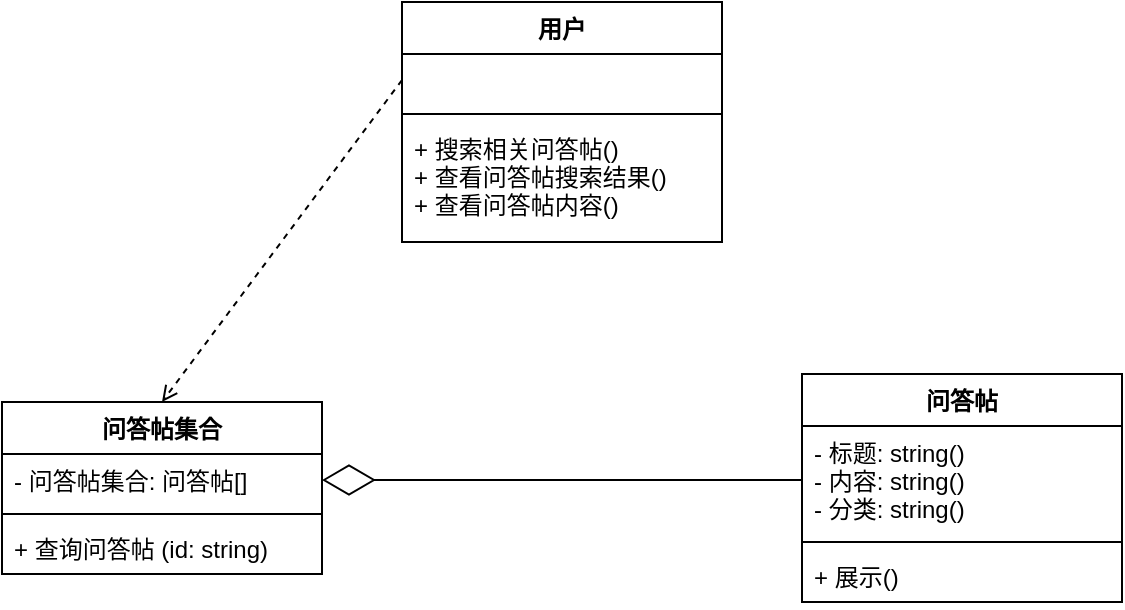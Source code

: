 <mxfile version="17.1.2" type="device"><diagram id="aJZ48-EJnCtW_cs7yuia" name="Page-1"><mxGraphModel dx="1038" dy="547" grid="1" gridSize="10" guides="1" tooltips="1" connect="1" arrows="1" fold="1" page="1" pageScale="1" pageWidth="827" pageHeight="1169" math="0" shadow="0"><root><mxCell id="0"/><mxCell id="1" parent="0"/><mxCell id="CaElmXQIMLIxlKcoa8TK-1" value="用户" style="swimlane;fontStyle=1;align=center;verticalAlign=top;childLayout=stackLayout;horizontal=1;startSize=26;horizontalStack=0;resizeParent=1;resizeParentMax=0;resizeLast=0;collapsible=1;marginBottom=0;" vertex="1" parent="1"><mxGeometry x="360" y="80" width="160" height="120" as="geometry"><mxRectangle x="330" y="240" width="60" height="26" as="alternateBounds"/></mxGeometry></mxCell><mxCell id="CaElmXQIMLIxlKcoa8TK-2" value=" " style="text;strokeColor=none;fillColor=none;align=left;verticalAlign=top;spacingLeft=4;spacingRight=4;overflow=hidden;rotatable=0;points=[[0,0.5],[1,0.5]];portConstraint=eastwest;" vertex="1" parent="CaElmXQIMLIxlKcoa8TK-1"><mxGeometry y="26" width="160" height="26" as="geometry"/></mxCell><mxCell id="CaElmXQIMLIxlKcoa8TK-3" value="" style="line;strokeWidth=1;fillColor=none;align=left;verticalAlign=middle;spacingTop=-1;spacingLeft=3;spacingRight=3;rotatable=0;labelPosition=right;points=[];portConstraint=eastwest;" vertex="1" parent="CaElmXQIMLIxlKcoa8TK-1"><mxGeometry y="52" width="160" height="8" as="geometry"/></mxCell><mxCell id="CaElmXQIMLIxlKcoa8TK-4" value="+ 搜索相关问答帖()&#10;+ 查看问答帖搜索结果()&#10;+ 查看问答帖内容()" style="text;strokeColor=none;fillColor=none;align=left;verticalAlign=top;spacingLeft=4;spacingRight=4;overflow=hidden;rotatable=0;points=[[0,0.5],[1,0.5]];portConstraint=eastwest;" vertex="1" parent="CaElmXQIMLIxlKcoa8TK-1"><mxGeometry y="60" width="160" height="60" as="geometry"/></mxCell><mxCell id="CaElmXQIMLIxlKcoa8TK-5" value="问答帖" style="swimlane;fontStyle=1;align=center;verticalAlign=top;childLayout=stackLayout;horizontal=1;startSize=26;horizontalStack=0;resizeParent=1;resizeParentMax=0;resizeLast=0;collapsible=1;marginBottom=0;" vertex="1" parent="1"><mxGeometry x="560" y="266" width="160" height="114" as="geometry"/></mxCell><mxCell id="CaElmXQIMLIxlKcoa8TK-6" value="- 标题: string()&#10;- 内容: string()&#10;- 分类: string()" style="text;strokeColor=none;fillColor=none;align=left;verticalAlign=top;spacingLeft=4;spacingRight=4;overflow=hidden;rotatable=0;points=[[0,0.5],[1,0.5]];portConstraint=eastwest;" vertex="1" parent="CaElmXQIMLIxlKcoa8TK-5"><mxGeometry y="26" width="160" height="54" as="geometry"/></mxCell><mxCell id="CaElmXQIMLIxlKcoa8TK-7" value="" style="line;strokeWidth=1;fillColor=none;align=left;verticalAlign=middle;spacingTop=-1;spacingLeft=3;spacingRight=3;rotatable=0;labelPosition=right;points=[];portConstraint=eastwest;" vertex="1" parent="CaElmXQIMLIxlKcoa8TK-5"><mxGeometry y="80" width="160" height="8" as="geometry"/></mxCell><mxCell id="CaElmXQIMLIxlKcoa8TK-8" value="+ 展示()" style="text;strokeColor=none;fillColor=none;align=left;verticalAlign=top;spacingLeft=4;spacingRight=4;overflow=hidden;rotatable=0;points=[[0,0.5],[1,0.5]];portConstraint=eastwest;" vertex="1" parent="CaElmXQIMLIxlKcoa8TK-5"><mxGeometry y="88" width="160" height="26" as="geometry"/></mxCell><mxCell id="CaElmXQIMLIxlKcoa8TK-9" value="问答帖集合" style="swimlane;fontStyle=1;align=center;verticalAlign=top;childLayout=stackLayout;horizontal=1;startSize=26;horizontalStack=0;resizeParent=1;resizeParentMax=0;resizeLast=0;collapsible=1;marginBottom=0;" vertex="1" parent="1"><mxGeometry x="160" y="280" width="160" height="86" as="geometry"/></mxCell><mxCell id="CaElmXQIMLIxlKcoa8TK-10" value="- 问答帖集合: 问答帖[]" style="text;strokeColor=none;fillColor=none;align=left;verticalAlign=top;spacingLeft=4;spacingRight=4;overflow=hidden;rotatable=0;points=[[0,0.5],[1,0.5]];portConstraint=eastwest;" vertex="1" parent="CaElmXQIMLIxlKcoa8TK-9"><mxGeometry y="26" width="160" height="26" as="geometry"/></mxCell><mxCell id="CaElmXQIMLIxlKcoa8TK-11" value="" style="line;strokeWidth=1;fillColor=none;align=left;verticalAlign=middle;spacingTop=-1;spacingLeft=3;spacingRight=3;rotatable=0;labelPosition=right;points=[];portConstraint=eastwest;" vertex="1" parent="CaElmXQIMLIxlKcoa8TK-9"><mxGeometry y="52" width="160" height="8" as="geometry"/></mxCell><mxCell id="CaElmXQIMLIxlKcoa8TK-12" value="+ 查询问答帖 (id: string)" style="text;strokeColor=none;fillColor=none;align=left;verticalAlign=top;spacingLeft=4;spacingRight=4;overflow=hidden;rotatable=0;points=[[0,0.5],[1,0.5]];portConstraint=eastwest;" vertex="1" parent="CaElmXQIMLIxlKcoa8TK-9"><mxGeometry y="60" width="160" height="26" as="geometry"/></mxCell><mxCell id="CaElmXQIMLIxlKcoa8TK-13" value="" style="endArrow=open;html=1;rounded=0;dashed=1;endFill=0;entryX=0.5;entryY=0;entryDx=0;entryDy=0;exitX=0;exitY=0.5;exitDx=0;exitDy=0;" edge="1" parent="1" source="CaElmXQIMLIxlKcoa8TK-2" target="CaElmXQIMLIxlKcoa8TK-9"><mxGeometry width="50" height="50" relative="1" as="geometry"><mxPoint x="350" y="130" as="sourcePoint"/><mxPoint x="440" y="260" as="targetPoint"/></mxGeometry></mxCell><mxCell id="CaElmXQIMLIxlKcoa8TK-14" value="" style="endArrow=diamondThin;endFill=0;endSize=24;html=1;rounded=0;exitX=0;exitY=0.5;exitDx=0;exitDy=0;entryX=1;entryY=0.5;entryDx=0;entryDy=0;" edge="1" parent="1" source="CaElmXQIMLIxlKcoa8TK-6" target="CaElmXQIMLIxlKcoa8TK-10"><mxGeometry width="160" relative="1" as="geometry"><mxPoint x="330" y="280" as="sourcePoint"/><mxPoint x="490" y="280" as="targetPoint"/></mxGeometry></mxCell></root></mxGraphModel></diagram></mxfile>